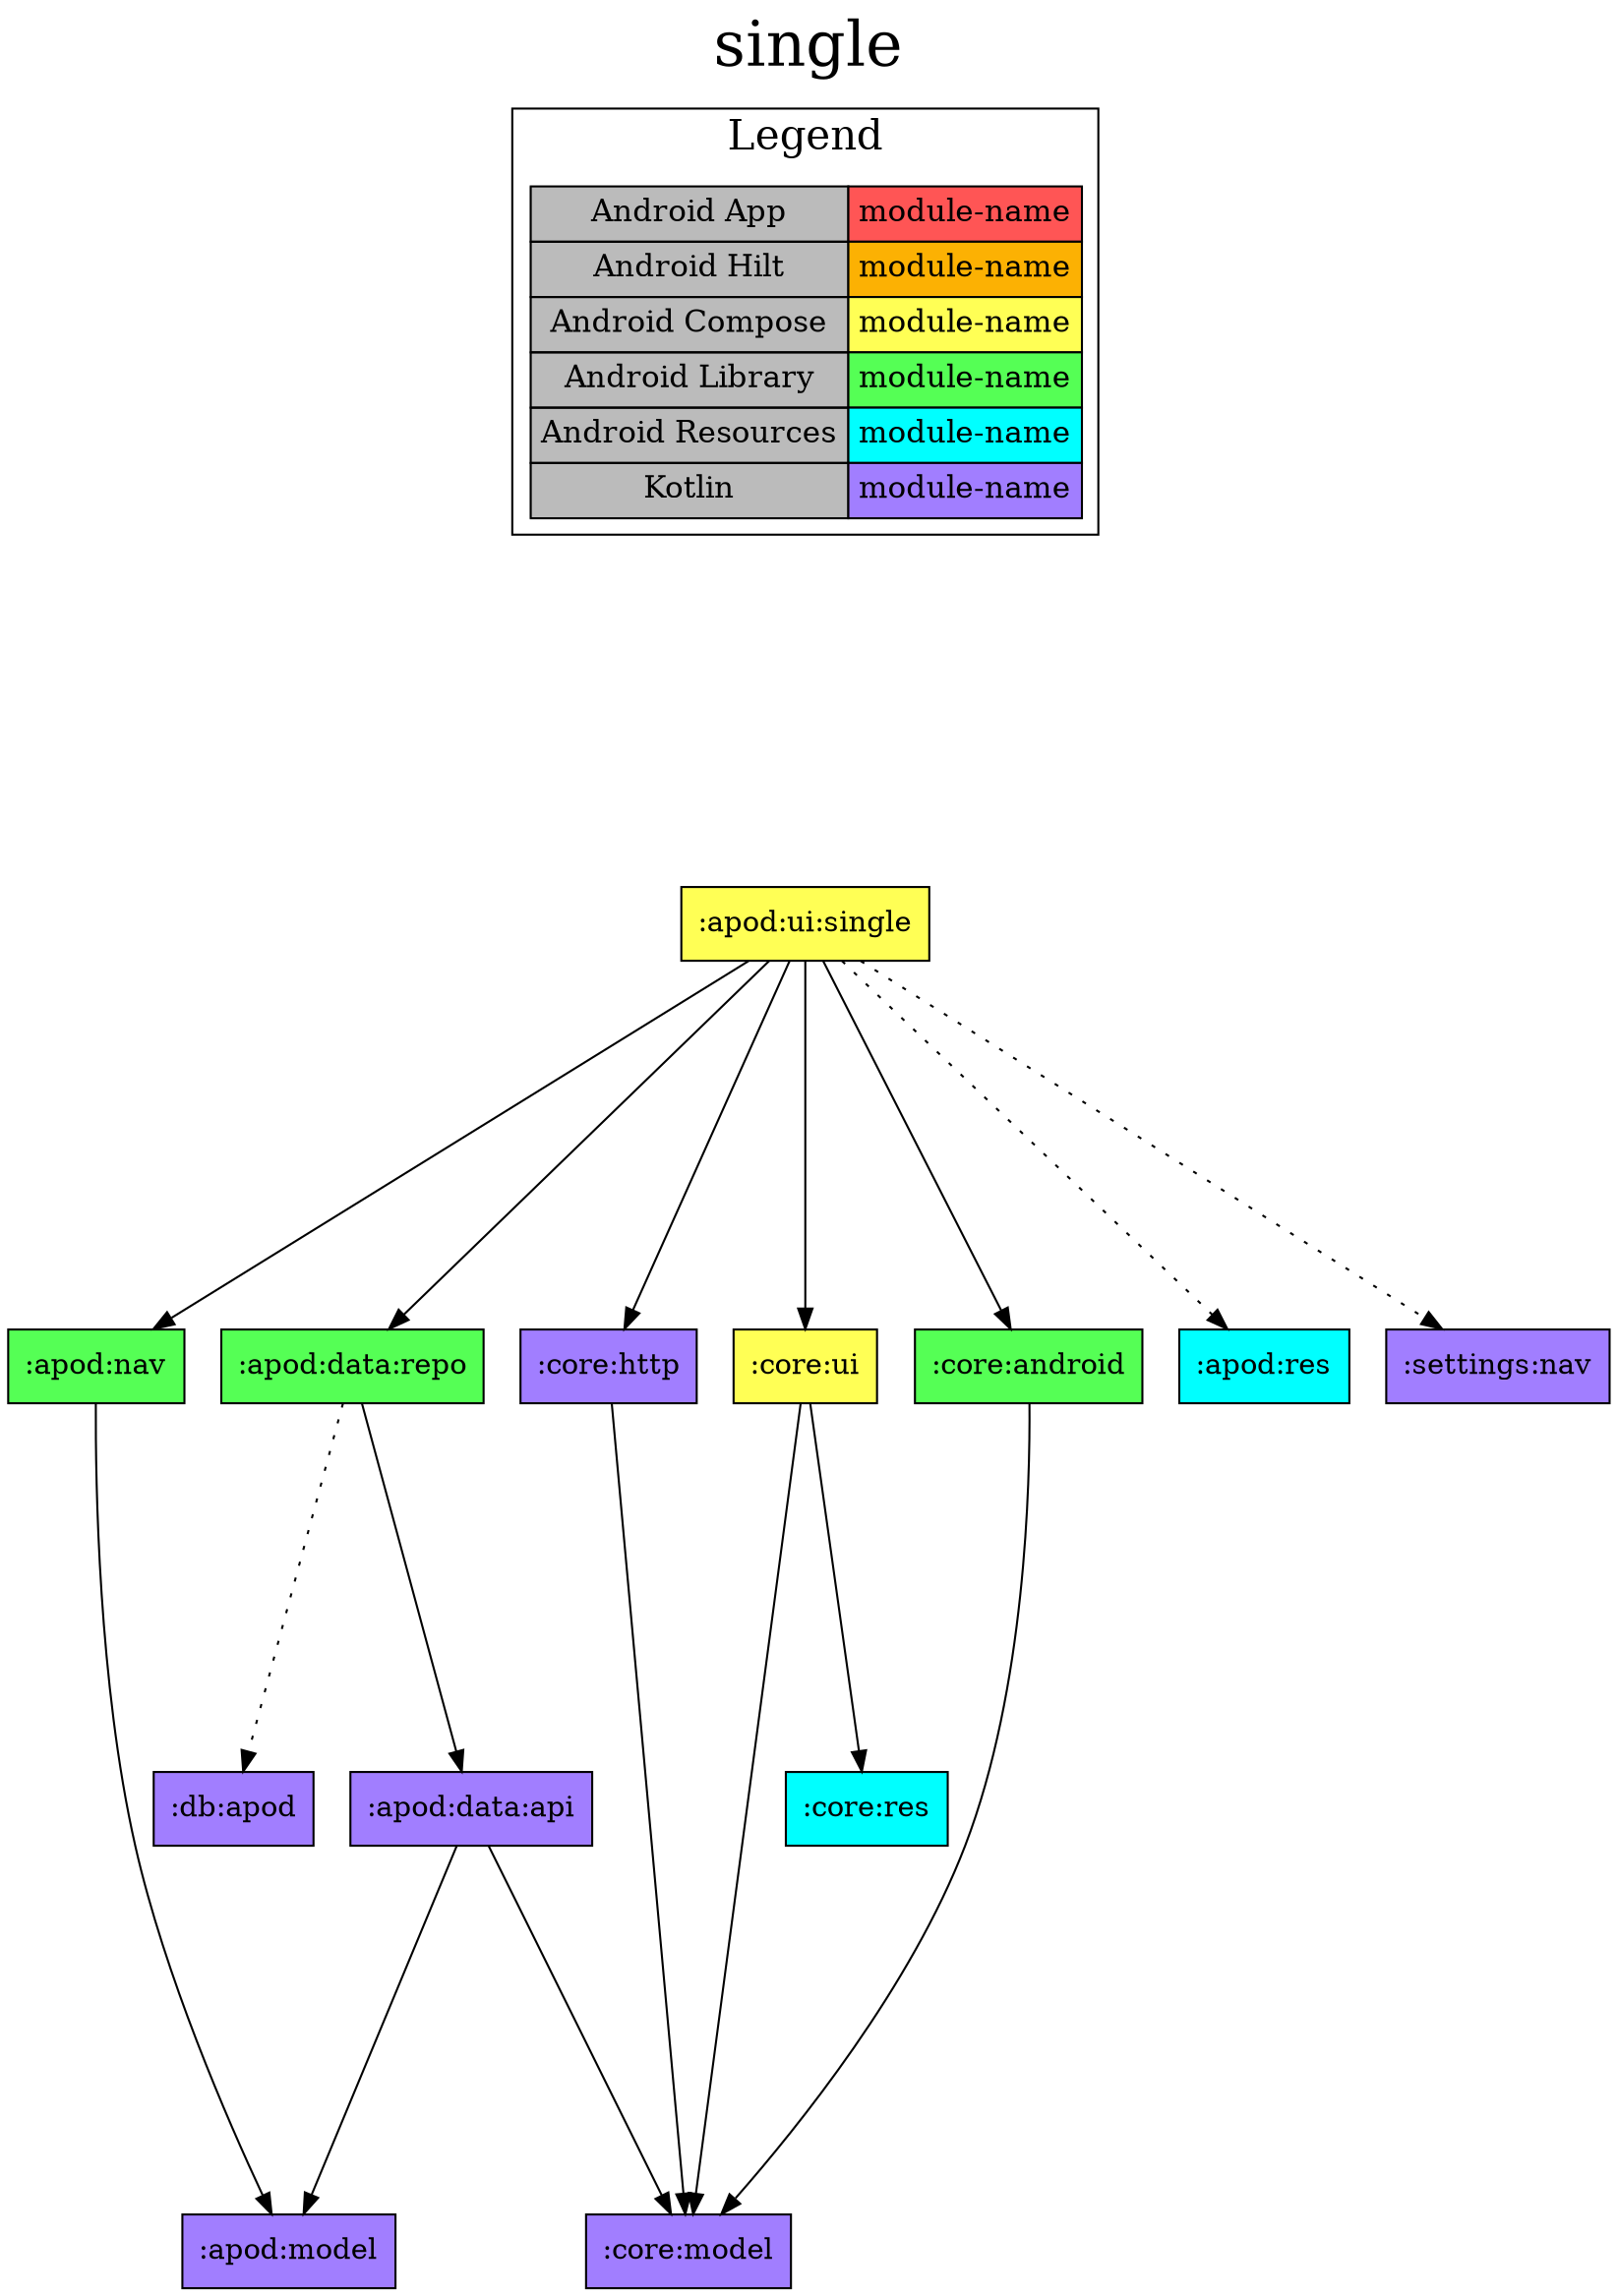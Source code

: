 digraph {
edge ["dir"="forward"]
graph ["dpi"="100","label"="single","labelloc"="t","fontsize"="30","ranksep"="2.5","rankdir"="TB"]
node ["style"="filled"]
":apod:ui:single" ["fillcolor"="#FFFF55","shape"="box"]
":apod:data:repo" ["fillcolor"="#55FF55","shape"="box"]
":apod:data:api" ["fillcolor"="#A17EFF","shape"="box"]
":apod:model" ["fillcolor"="#A17EFF","shape"="box"]
":core:model" ["fillcolor"="#A17EFF","shape"="box"]
":db:apod" ["fillcolor"="#A17EFF","shape"="box"]
":apod:nav" ["fillcolor"="#55FF55","shape"="box"]
":core:android" ["fillcolor"="#55FF55","shape"="box"]
":core:http" ["fillcolor"="#A17EFF","shape"="box"]
":core:ui" ["fillcolor"="#FFFF55","shape"="box"]
":core:res" ["fillcolor"="#00FFFF","shape"="box"]
":apod:res" ["fillcolor"="#00FFFF","shape"="box"]
":settings:nav" ["fillcolor"="#A17EFF","shape"="box"]
{
edge ["dir"="none"]
graph ["rank"="same"]
}
":apod:ui:single" -> ":apod:data:repo"
":apod:ui:single" -> ":apod:nav"
":apod:ui:single" -> ":core:android"
":apod:ui:single" -> ":core:http"
":apod:ui:single" -> ":core:ui"
":apod:ui:single" -> ":apod:res" ["style"="dotted"]
":apod:ui:single" -> ":settings:nav" ["style"="dotted"]
":apod:data:repo" -> ":apod:data:api"
":apod:data:repo" -> ":db:apod" ["style"="dotted"]
":apod:data:api" -> ":apod:model"
":apod:data:api" -> ":core:model"
":apod:nav" -> ":apod:model"
":core:android" -> ":core:model"
":core:http" -> ":core:model"
":core:ui" -> ":core:model"
":core:ui" -> ":core:res"
subgraph "cluster_legend" {
edge ["dir"="none"]
graph ["label"="Legend","fontsize"="20"]
"Legend" ["style"="filled","fillcolor"="#bbbbbb","shape"="none","margin"="0","fontsize"="15","label"=<
<TABLE BORDER="0" CELLBORDER="1" CELLSPACING="0" CELLPADDING="4">
<TR><TD>Android App</TD><TD BGCOLOR="#FF5555">module-name</TD></TR>
<TR><TD>Android Hilt</TD><TD BGCOLOR="#FCB103">module-name</TD></TR>
<TR><TD>Android Compose</TD><TD BGCOLOR="#FFFF55">module-name</TD></TR>
<TR><TD>Android Library</TD><TD BGCOLOR="#55FF55">module-name</TD></TR>
<TR><TD>Android Resources</TD><TD BGCOLOR="#00FFFF">module-name</TD></TR>
<TR><TD>Kotlin</TD><TD BGCOLOR="#A17EFF">module-name</TD></TR>
</TABLE>
>]
} -> ":apod:ui:single" ["style"="invis"]
}
